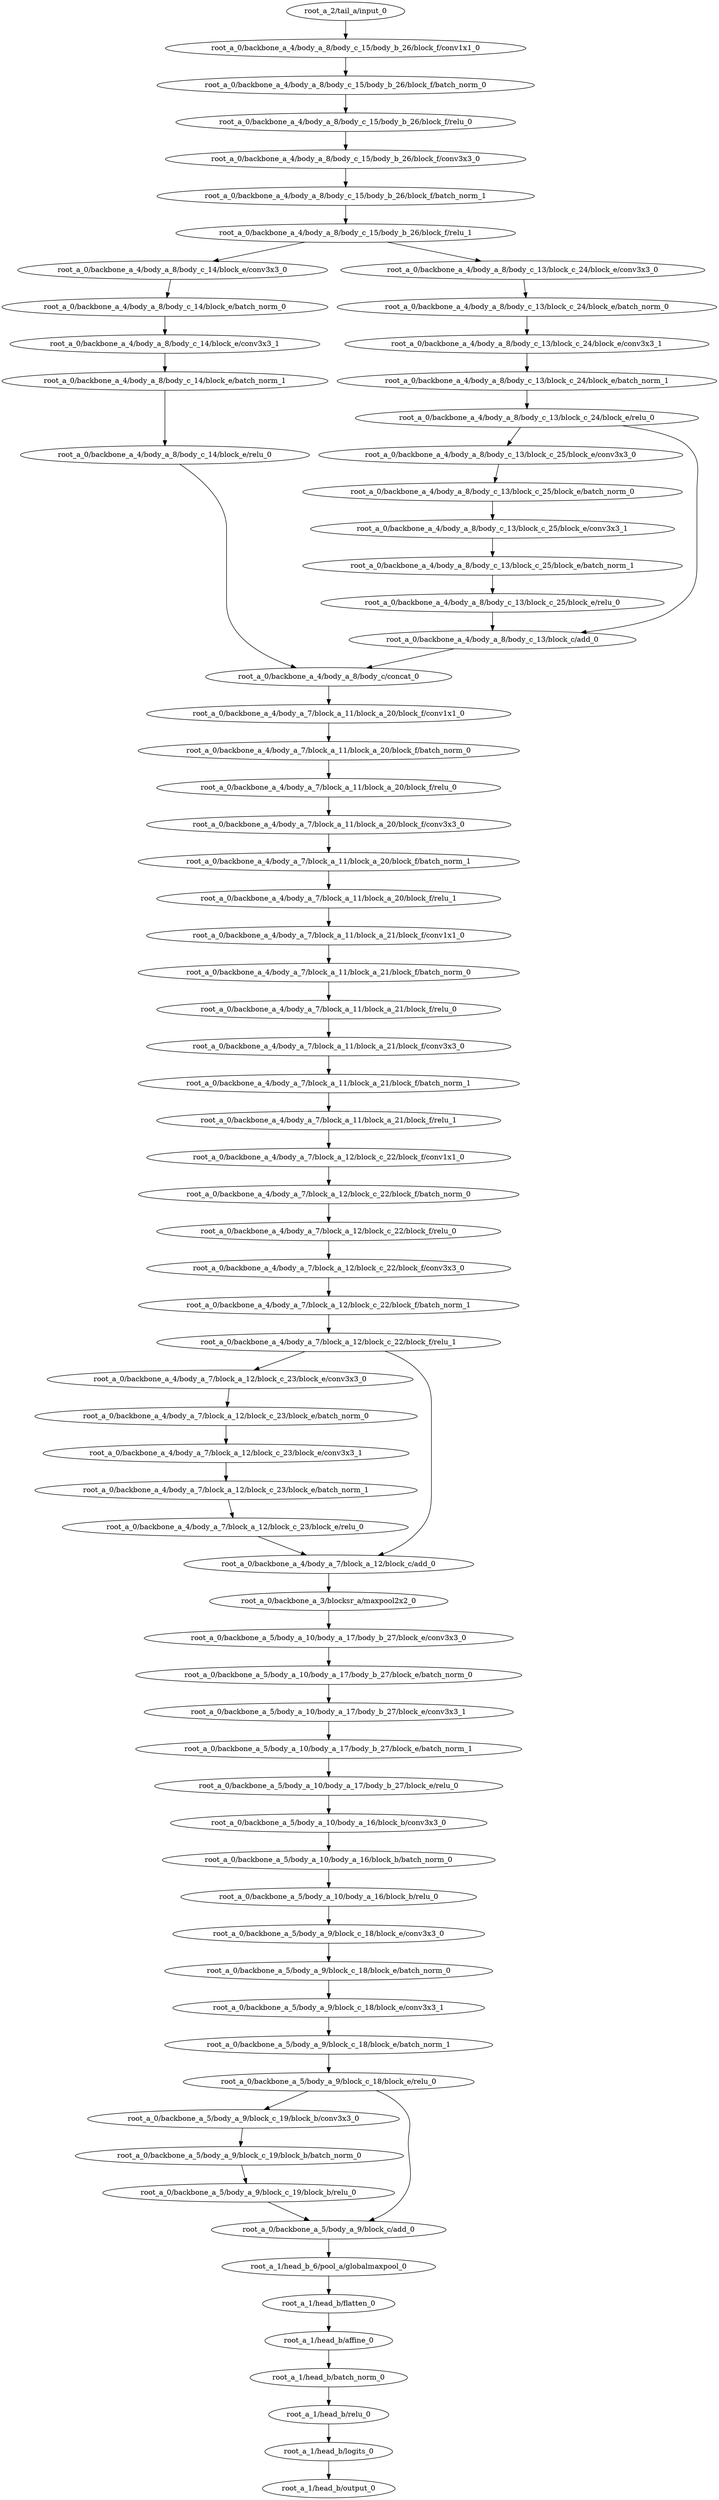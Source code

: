 digraph root_a {
	"root_a_2/tail_a/input_0"
	"root_a_0/backbone_a_4/body_a_8/body_c_15/body_b_26/block_f/conv1x1_0"
	"root_a_0/backbone_a_4/body_a_8/body_c_15/body_b_26/block_f/batch_norm_0"
	"root_a_0/backbone_a_4/body_a_8/body_c_15/body_b_26/block_f/relu_0"
	"root_a_0/backbone_a_4/body_a_8/body_c_15/body_b_26/block_f/conv3x3_0"
	"root_a_0/backbone_a_4/body_a_8/body_c_15/body_b_26/block_f/batch_norm_1"
	"root_a_0/backbone_a_4/body_a_8/body_c_15/body_b_26/block_f/relu_1"
	"root_a_0/backbone_a_4/body_a_8/body_c_14/block_e/conv3x3_0"
	"root_a_0/backbone_a_4/body_a_8/body_c_14/block_e/batch_norm_0"
	"root_a_0/backbone_a_4/body_a_8/body_c_14/block_e/conv3x3_1"
	"root_a_0/backbone_a_4/body_a_8/body_c_14/block_e/batch_norm_1"
	"root_a_0/backbone_a_4/body_a_8/body_c_14/block_e/relu_0"
	"root_a_0/backbone_a_4/body_a_8/body_c_13/block_c_24/block_e/conv3x3_0"
	"root_a_0/backbone_a_4/body_a_8/body_c_13/block_c_24/block_e/batch_norm_0"
	"root_a_0/backbone_a_4/body_a_8/body_c_13/block_c_24/block_e/conv3x3_1"
	"root_a_0/backbone_a_4/body_a_8/body_c_13/block_c_24/block_e/batch_norm_1"
	"root_a_0/backbone_a_4/body_a_8/body_c_13/block_c_24/block_e/relu_0"
	"root_a_0/backbone_a_4/body_a_8/body_c_13/block_c_25/block_e/conv3x3_0"
	"root_a_0/backbone_a_4/body_a_8/body_c_13/block_c_25/block_e/batch_norm_0"
	"root_a_0/backbone_a_4/body_a_8/body_c_13/block_c_25/block_e/conv3x3_1"
	"root_a_0/backbone_a_4/body_a_8/body_c_13/block_c_25/block_e/batch_norm_1"
	"root_a_0/backbone_a_4/body_a_8/body_c_13/block_c_25/block_e/relu_0"
	"root_a_0/backbone_a_4/body_a_8/body_c_13/block_c/add_0"
	"root_a_0/backbone_a_4/body_a_8/body_c/concat_0"
	"root_a_0/backbone_a_4/body_a_7/block_a_11/block_a_20/block_f/conv1x1_0"
	"root_a_0/backbone_a_4/body_a_7/block_a_11/block_a_20/block_f/batch_norm_0"
	"root_a_0/backbone_a_4/body_a_7/block_a_11/block_a_20/block_f/relu_0"
	"root_a_0/backbone_a_4/body_a_7/block_a_11/block_a_20/block_f/conv3x3_0"
	"root_a_0/backbone_a_4/body_a_7/block_a_11/block_a_20/block_f/batch_norm_1"
	"root_a_0/backbone_a_4/body_a_7/block_a_11/block_a_20/block_f/relu_1"
	"root_a_0/backbone_a_4/body_a_7/block_a_11/block_a_21/block_f/conv1x1_0"
	"root_a_0/backbone_a_4/body_a_7/block_a_11/block_a_21/block_f/batch_norm_0"
	"root_a_0/backbone_a_4/body_a_7/block_a_11/block_a_21/block_f/relu_0"
	"root_a_0/backbone_a_4/body_a_7/block_a_11/block_a_21/block_f/conv3x3_0"
	"root_a_0/backbone_a_4/body_a_7/block_a_11/block_a_21/block_f/batch_norm_1"
	"root_a_0/backbone_a_4/body_a_7/block_a_11/block_a_21/block_f/relu_1"
	"root_a_0/backbone_a_4/body_a_7/block_a_12/block_c_22/block_f/conv1x1_0"
	"root_a_0/backbone_a_4/body_a_7/block_a_12/block_c_22/block_f/batch_norm_0"
	"root_a_0/backbone_a_4/body_a_7/block_a_12/block_c_22/block_f/relu_0"
	"root_a_0/backbone_a_4/body_a_7/block_a_12/block_c_22/block_f/conv3x3_0"
	"root_a_0/backbone_a_4/body_a_7/block_a_12/block_c_22/block_f/batch_norm_1"
	"root_a_0/backbone_a_4/body_a_7/block_a_12/block_c_22/block_f/relu_1"
	"root_a_0/backbone_a_4/body_a_7/block_a_12/block_c_23/block_e/conv3x3_0"
	"root_a_0/backbone_a_4/body_a_7/block_a_12/block_c_23/block_e/batch_norm_0"
	"root_a_0/backbone_a_4/body_a_7/block_a_12/block_c_23/block_e/conv3x3_1"
	"root_a_0/backbone_a_4/body_a_7/block_a_12/block_c_23/block_e/batch_norm_1"
	"root_a_0/backbone_a_4/body_a_7/block_a_12/block_c_23/block_e/relu_0"
	"root_a_0/backbone_a_4/body_a_7/block_a_12/block_c/add_0"
	"root_a_0/backbone_a_3/blocksr_a/maxpool2x2_0"
	"root_a_0/backbone_a_5/body_a_10/body_a_17/body_b_27/block_e/conv3x3_0"
	"root_a_0/backbone_a_5/body_a_10/body_a_17/body_b_27/block_e/batch_norm_0"
	"root_a_0/backbone_a_5/body_a_10/body_a_17/body_b_27/block_e/conv3x3_1"
	"root_a_0/backbone_a_5/body_a_10/body_a_17/body_b_27/block_e/batch_norm_1"
	"root_a_0/backbone_a_5/body_a_10/body_a_17/body_b_27/block_e/relu_0"
	"root_a_0/backbone_a_5/body_a_10/body_a_16/block_b/conv3x3_0"
	"root_a_0/backbone_a_5/body_a_10/body_a_16/block_b/batch_norm_0"
	"root_a_0/backbone_a_5/body_a_10/body_a_16/block_b/relu_0"
	"root_a_0/backbone_a_5/body_a_9/block_c_18/block_e/conv3x3_0"
	"root_a_0/backbone_a_5/body_a_9/block_c_18/block_e/batch_norm_0"
	"root_a_0/backbone_a_5/body_a_9/block_c_18/block_e/conv3x3_1"
	"root_a_0/backbone_a_5/body_a_9/block_c_18/block_e/batch_norm_1"
	"root_a_0/backbone_a_5/body_a_9/block_c_18/block_e/relu_0"
	"root_a_0/backbone_a_5/body_a_9/block_c_19/block_b/conv3x3_0"
	"root_a_0/backbone_a_5/body_a_9/block_c_19/block_b/batch_norm_0"
	"root_a_0/backbone_a_5/body_a_9/block_c_19/block_b/relu_0"
	"root_a_0/backbone_a_5/body_a_9/block_c/add_0"
	"root_a_1/head_b_6/pool_a/globalmaxpool_0"
	"root_a_1/head_b/flatten_0"
	"root_a_1/head_b/affine_0"
	"root_a_1/head_b/batch_norm_0"
	"root_a_1/head_b/relu_0"
	"root_a_1/head_b/logits_0"
	"root_a_1/head_b/output_0"

	"root_a_2/tail_a/input_0" -> "root_a_0/backbone_a_4/body_a_8/body_c_15/body_b_26/block_f/conv1x1_0"
	"root_a_0/backbone_a_4/body_a_8/body_c_15/body_b_26/block_f/conv1x1_0" -> "root_a_0/backbone_a_4/body_a_8/body_c_15/body_b_26/block_f/batch_norm_0"
	"root_a_0/backbone_a_4/body_a_8/body_c_15/body_b_26/block_f/batch_norm_0" -> "root_a_0/backbone_a_4/body_a_8/body_c_15/body_b_26/block_f/relu_0"
	"root_a_0/backbone_a_4/body_a_8/body_c_15/body_b_26/block_f/relu_0" -> "root_a_0/backbone_a_4/body_a_8/body_c_15/body_b_26/block_f/conv3x3_0"
	"root_a_0/backbone_a_4/body_a_8/body_c_15/body_b_26/block_f/conv3x3_0" -> "root_a_0/backbone_a_4/body_a_8/body_c_15/body_b_26/block_f/batch_norm_1"
	"root_a_0/backbone_a_4/body_a_8/body_c_15/body_b_26/block_f/batch_norm_1" -> "root_a_0/backbone_a_4/body_a_8/body_c_15/body_b_26/block_f/relu_1"
	"root_a_0/backbone_a_4/body_a_8/body_c_15/body_b_26/block_f/relu_1" -> "root_a_0/backbone_a_4/body_a_8/body_c_14/block_e/conv3x3_0"
	"root_a_0/backbone_a_4/body_a_8/body_c_14/block_e/conv3x3_0" -> "root_a_0/backbone_a_4/body_a_8/body_c_14/block_e/batch_norm_0"
	"root_a_0/backbone_a_4/body_a_8/body_c_14/block_e/batch_norm_0" -> "root_a_0/backbone_a_4/body_a_8/body_c_14/block_e/conv3x3_1"
	"root_a_0/backbone_a_4/body_a_8/body_c_14/block_e/conv3x3_1" -> "root_a_0/backbone_a_4/body_a_8/body_c_14/block_e/batch_norm_1"
	"root_a_0/backbone_a_4/body_a_8/body_c_14/block_e/batch_norm_1" -> "root_a_0/backbone_a_4/body_a_8/body_c_14/block_e/relu_0"
	"root_a_0/backbone_a_4/body_a_8/body_c_15/body_b_26/block_f/relu_1" -> "root_a_0/backbone_a_4/body_a_8/body_c_13/block_c_24/block_e/conv3x3_0"
	"root_a_0/backbone_a_4/body_a_8/body_c_13/block_c_24/block_e/conv3x3_0" -> "root_a_0/backbone_a_4/body_a_8/body_c_13/block_c_24/block_e/batch_norm_0"
	"root_a_0/backbone_a_4/body_a_8/body_c_13/block_c_24/block_e/batch_norm_0" -> "root_a_0/backbone_a_4/body_a_8/body_c_13/block_c_24/block_e/conv3x3_1"
	"root_a_0/backbone_a_4/body_a_8/body_c_13/block_c_24/block_e/conv3x3_1" -> "root_a_0/backbone_a_4/body_a_8/body_c_13/block_c_24/block_e/batch_norm_1"
	"root_a_0/backbone_a_4/body_a_8/body_c_13/block_c_24/block_e/batch_norm_1" -> "root_a_0/backbone_a_4/body_a_8/body_c_13/block_c_24/block_e/relu_0"
	"root_a_0/backbone_a_4/body_a_8/body_c_13/block_c_24/block_e/relu_0" -> "root_a_0/backbone_a_4/body_a_8/body_c_13/block_c_25/block_e/conv3x3_0"
	"root_a_0/backbone_a_4/body_a_8/body_c_13/block_c_25/block_e/conv3x3_0" -> "root_a_0/backbone_a_4/body_a_8/body_c_13/block_c_25/block_e/batch_norm_0"
	"root_a_0/backbone_a_4/body_a_8/body_c_13/block_c_25/block_e/batch_norm_0" -> "root_a_0/backbone_a_4/body_a_8/body_c_13/block_c_25/block_e/conv3x3_1"
	"root_a_0/backbone_a_4/body_a_8/body_c_13/block_c_25/block_e/conv3x3_1" -> "root_a_0/backbone_a_4/body_a_8/body_c_13/block_c_25/block_e/batch_norm_1"
	"root_a_0/backbone_a_4/body_a_8/body_c_13/block_c_25/block_e/batch_norm_1" -> "root_a_0/backbone_a_4/body_a_8/body_c_13/block_c_25/block_e/relu_0"
	"root_a_0/backbone_a_4/body_a_8/body_c_13/block_c_25/block_e/relu_0" -> "root_a_0/backbone_a_4/body_a_8/body_c_13/block_c/add_0"
	"root_a_0/backbone_a_4/body_a_8/body_c_13/block_c_24/block_e/relu_0" -> "root_a_0/backbone_a_4/body_a_8/body_c_13/block_c/add_0"
	"root_a_0/backbone_a_4/body_a_8/body_c_14/block_e/relu_0" -> "root_a_0/backbone_a_4/body_a_8/body_c/concat_0"
	"root_a_0/backbone_a_4/body_a_8/body_c_13/block_c/add_0" -> "root_a_0/backbone_a_4/body_a_8/body_c/concat_0"
	"root_a_0/backbone_a_4/body_a_8/body_c/concat_0" -> "root_a_0/backbone_a_4/body_a_7/block_a_11/block_a_20/block_f/conv1x1_0"
	"root_a_0/backbone_a_4/body_a_7/block_a_11/block_a_20/block_f/conv1x1_0" -> "root_a_0/backbone_a_4/body_a_7/block_a_11/block_a_20/block_f/batch_norm_0"
	"root_a_0/backbone_a_4/body_a_7/block_a_11/block_a_20/block_f/batch_norm_0" -> "root_a_0/backbone_a_4/body_a_7/block_a_11/block_a_20/block_f/relu_0"
	"root_a_0/backbone_a_4/body_a_7/block_a_11/block_a_20/block_f/relu_0" -> "root_a_0/backbone_a_4/body_a_7/block_a_11/block_a_20/block_f/conv3x3_0"
	"root_a_0/backbone_a_4/body_a_7/block_a_11/block_a_20/block_f/conv3x3_0" -> "root_a_0/backbone_a_4/body_a_7/block_a_11/block_a_20/block_f/batch_norm_1"
	"root_a_0/backbone_a_4/body_a_7/block_a_11/block_a_20/block_f/batch_norm_1" -> "root_a_0/backbone_a_4/body_a_7/block_a_11/block_a_20/block_f/relu_1"
	"root_a_0/backbone_a_4/body_a_7/block_a_11/block_a_20/block_f/relu_1" -> "root_a_0/backbone_a_4/body_a_7/block_a_11/block_a_21/block_f/conv1x1_0"
	"root_a_0/backbone_a_4/body_a_7/block_a_11/block_a_21/block_f/conv1x1_0" -> "root_a_0/backbone_a_4/body_a_7/block_a_11/block_a_21/block_f/batch_norm_0"
	"root_a_0/backbone_a_4/body_a_7/block_a_11/block_a_21/block_f/batch_norm_0" -> "root_a_0/backbone_a_4/body_a_7/block_a_11/block_a_21/block_f/relu_0"
	"root_a_0/backbone_a_4/body_a_7/block_a_11/block_a_21/block_f/relu_0" -> "root_a_0/backbone_a_4/body_a_7/block_a_11/block_a_21/block_f/conv3x3_0"
	"root_a_0/backbone_a_4/body_a_7/block_a_11/block_a_21/block_f/conv3x3_0" -> "root_a_0/backbone_a_4/body_a_7/block_a_11/block_a_21/block_f/batch_norm_1"
	"root_a_0/backbone_a_4/body_a_7/block_a_11/block_a_21/block_f/batch_norm_1" -> "root_a_0/backbone_a_4/body_a_7/block_a_11/block_a_21/block_f/relu_1"
	"root_a_0/backbone_a_4/body_a_7/block_a_11/block_a_21/block_f/relu_1" -> "root_a_0/backbone_a_4/body_a_7/block_a_12/block_c_22/block_f/conv1x1_0"
	"root_a_0/backbone_a_4/body_a_7/block_a_12/block_c_22/block_f/conv1x1_0" -> "root_a_0/backbone_a_4/body_a_7/block_a_12/block_c_22/block_f/batch_norm_0"
	"root_a_0/backbone_a_4/body_a_7/block_a_12/block_c_22/block_f/batch_norm_0" -> "root_a_0/backbone_a_4/body_a_7/block_a_12/block_c_22/block_f/relu_0"
	"root_a_0/backbone_a_4/body_a_7/block_a_12/block_c_22/block_f/relu_0" -> "root_a_0/backbone_a_4/body_a_7/block_a_12/block_c_22/block_f/conv3x3_0"
	"root_a_0/backbone_a_4/body_a_7/block_a_12/block_c_22/block_f/conv3x3_0" -> "root_a_0/backbone_a_4/body_a_7/block_a_12/block_c_22/block_f/batch_norm_1"
	"root_a_0/backbone_a_4/body_a_7/block_a_12/block_c_22/block_f/batch_norm_1" -> "root_a_0/backbone_a_4/body_a_7/block_a_12/block_c_22/block_f/relu_1"
	"root_a_0/backbone_a_4/body_a_7/block_a_12/block_c_22/block_f/relu_1" -> "root_a_0/backbone_a_4/body_a_7/block_a_12/block_c_23/block_e/conv3x3_0"
	"root_a_0/backbone_a_4/body_a_7/block_a_12/block_c_23/block_e/conv3x3_0" -> "root_a_0/backbone_a_4/body_a_7/block_a_12/block_c_23/block_e/batch_norm_0"
	"root_a_0/backbone_a_4/body_a_7/block_a_12/block_c_23/block_e/batch_norm_0" -> "root_a_0/backbone_a_4/body_a_7/block_a_12/block_c_23/block_e/conv3x3_1"
	"root_a_0/backbone_a_4/body_a_7/block_a_12/block_c_23/block_e/conv3x3_1" -> "root_a_0/backbone_a_4/body_a_7/block_a_12/block_c_23/block_e/batch_norm_1"
	"root_a_0/backbone_a_4/body_a_7/block_a_12/block_c_23/block_e/batch_norm_1" -> "root_a_0/backbone_a_4/body_a_7/block_a_12/block_c_23/block_e/relu_0"
	"root_a_0/backbone_a_4/body_a_7/block_a_12/block_c_22/block_f/relu_1" -> "root_a_0/backbone_a_4/body_a_7/block_a_12/block_c/add_0"
	"root_a_0/backbone_a_4/body_a_7/block_a_12/block_c_23/block_e/relu_0" -> "root_a_0/backbone_a_4/body_a_7/block_a_12/block_c/add_0"
	"root_a_0/backbone_a_4/body_a_7/block_a_12/block_c/add_0" -> "root_a_0/backbone_a_3/blocksr_a/maxpool2x2_0"
	"root_a_0/backbone_a_3/blocksr_a/maxpool2x2_0" -> "root_a_0/backbone_a_5/body_a_10/body_a_17/body_b_27/block_e/conv3x3_0"
	"root_a_0/backbone_a_5/body_a_10/body_a_17/body_b_27/block_e/conv3x3_0" -> "root_a_0/backbone_a_5/body_a_10/body_a_17/body_b_27/block_e/batch_norm_0"
	"root_a_0/backbone_a_5/body_a_10/body_a_17/body_b_27/block_e/batch_norm_0" -> "root_a_0/backbone_a_5/body_a_10/body_a_17/body_b_27/block_e/conv3x3_1"
	"root_a_0/backbone_a_5/body_a_10/body_a_17/body_b_27/block_e/conv3x3_1" -> "root_a_0/backbone_a_5/body_a_10/body_a_17/body_b_27/block_e/batch_norm_1"
	"root_a_0/backbone_a_5/body_a_10/body_a_17/body_b_27/block_e/batch_norm_1" -> "root_a_0/backbone_a_5/body_a_10/body_a_17/body_b_27/block_e/relu_0"
	"root_a_0/backbone_a_5/body_a_10/body_a_17/body_b_27/block_e/relu_0" -> "root_a_0/backbone_a_5/body_a_10/body_a_16/block_b/conv3x3_0"
	"root_a_0/backbone_a_5/body_a_10/body_a_16/block_b/conv3x3_0" -> "root_a_0/backbone_a_5/body_a_10/body_a_16/block_b/batch_norm_0"
	"root_a_0/backbone_a_5/body_a_10/body_a_16/block_b/batch_norm_0" -> "root_a_0/backbone_a_5/body_a_10/body_a_16/block_b/relu_0"
	"root_a_0/backbone_a_5/body_a_10/body_a_16/block_b/relu_0" -> "root_a_0/backbone_a_5/body_a_9/block_c_18/block_e/conv3x3_0"
	"root_a_0/backbone_a_5/body_a_9/block_c_18/block_e/conv3x3_0" -> "root_a_0/backbone_a_5/body_a_9/block_c_18/block_e/batch_norm_0"
	"root_a_0/backbone_a_5/body_a_9/block_c_18/block_e/batch_norm_0" -> "root_a_0/backbone_a_5/body_a_9/block_c_18/block_e/conv3x3_1"
	"root_a_0/backbone_a_5/body_a_9/block_c_18/block_e/conv3x3_1" -> "root_a_0/backbone_a_5/body_a_9/block_c_18/block_e/batch_norm_1"
	"root_a_0/backbone_a_5/body_a_9/block_c_18/block_e/batch_norm_1" -> "root_a_0/backbone_a_5/body_a_9/block_c_18/block_e/relu_0"
	"root_a_0/backbone_a_5/body_a_9/block_c_18/block_e/relu_0" -> "root_a_0/backbone_a_5/body_a_9/block_c_19/block_b/conv3x3_0"
	"root_a_0/backbone_a_5/body_a_9/block_c_19/block_b/conv3x3_0" -> "root_a_0/backbone_a_5/body_a_9/block_c_19/block_b/batch_norm_0"
	"root_a_0/backbone_a_5/body_a_9/block_c_19/block_b/batch_norm_0" -> "root_a_0/backbone_a_5/body_a_9/block_c_19/block_b/relu_0"
	"root_a_0/backbone_a_5/body_a_9/block_c_18/block_e/relu_0" -> "root_a_0/backbone_a_5/body_a_9/block_c/add_0"
	"root_a_0/backbone_a_5/body_a_9/block_c_19/block_b/relu_0" -> "root_a_0/backbone_a_5/body_a_9/block_c/add_0"
	"root_a_0/backbone_a_5/body_a_9/block_c/add_0" -> "root_a_1/head_b_6/pool_a/globalmaxpool_0"
	"root_a_1/head_b_6/pool_a/globalmaxpool_0" -> "root_a_1/head_b/flatten_0"
	"root_a_1/head_b/flatten_0" -> "root_a_1/head_b/affine_0"
	"root_a_1/head_b/affine_0" -> "root_a_1/head_b/batch_norm_0"
	"root_a_1/head_b/batch_norm_0" -> "root_a_1/head_b/relu_0"
	"root_a_1/head_b/relu_0" -> "root_a_1/head_b/logits_0"
	"root_a_1/head_b/logits_0" -> "root_a_1/head_b/output_0"

}